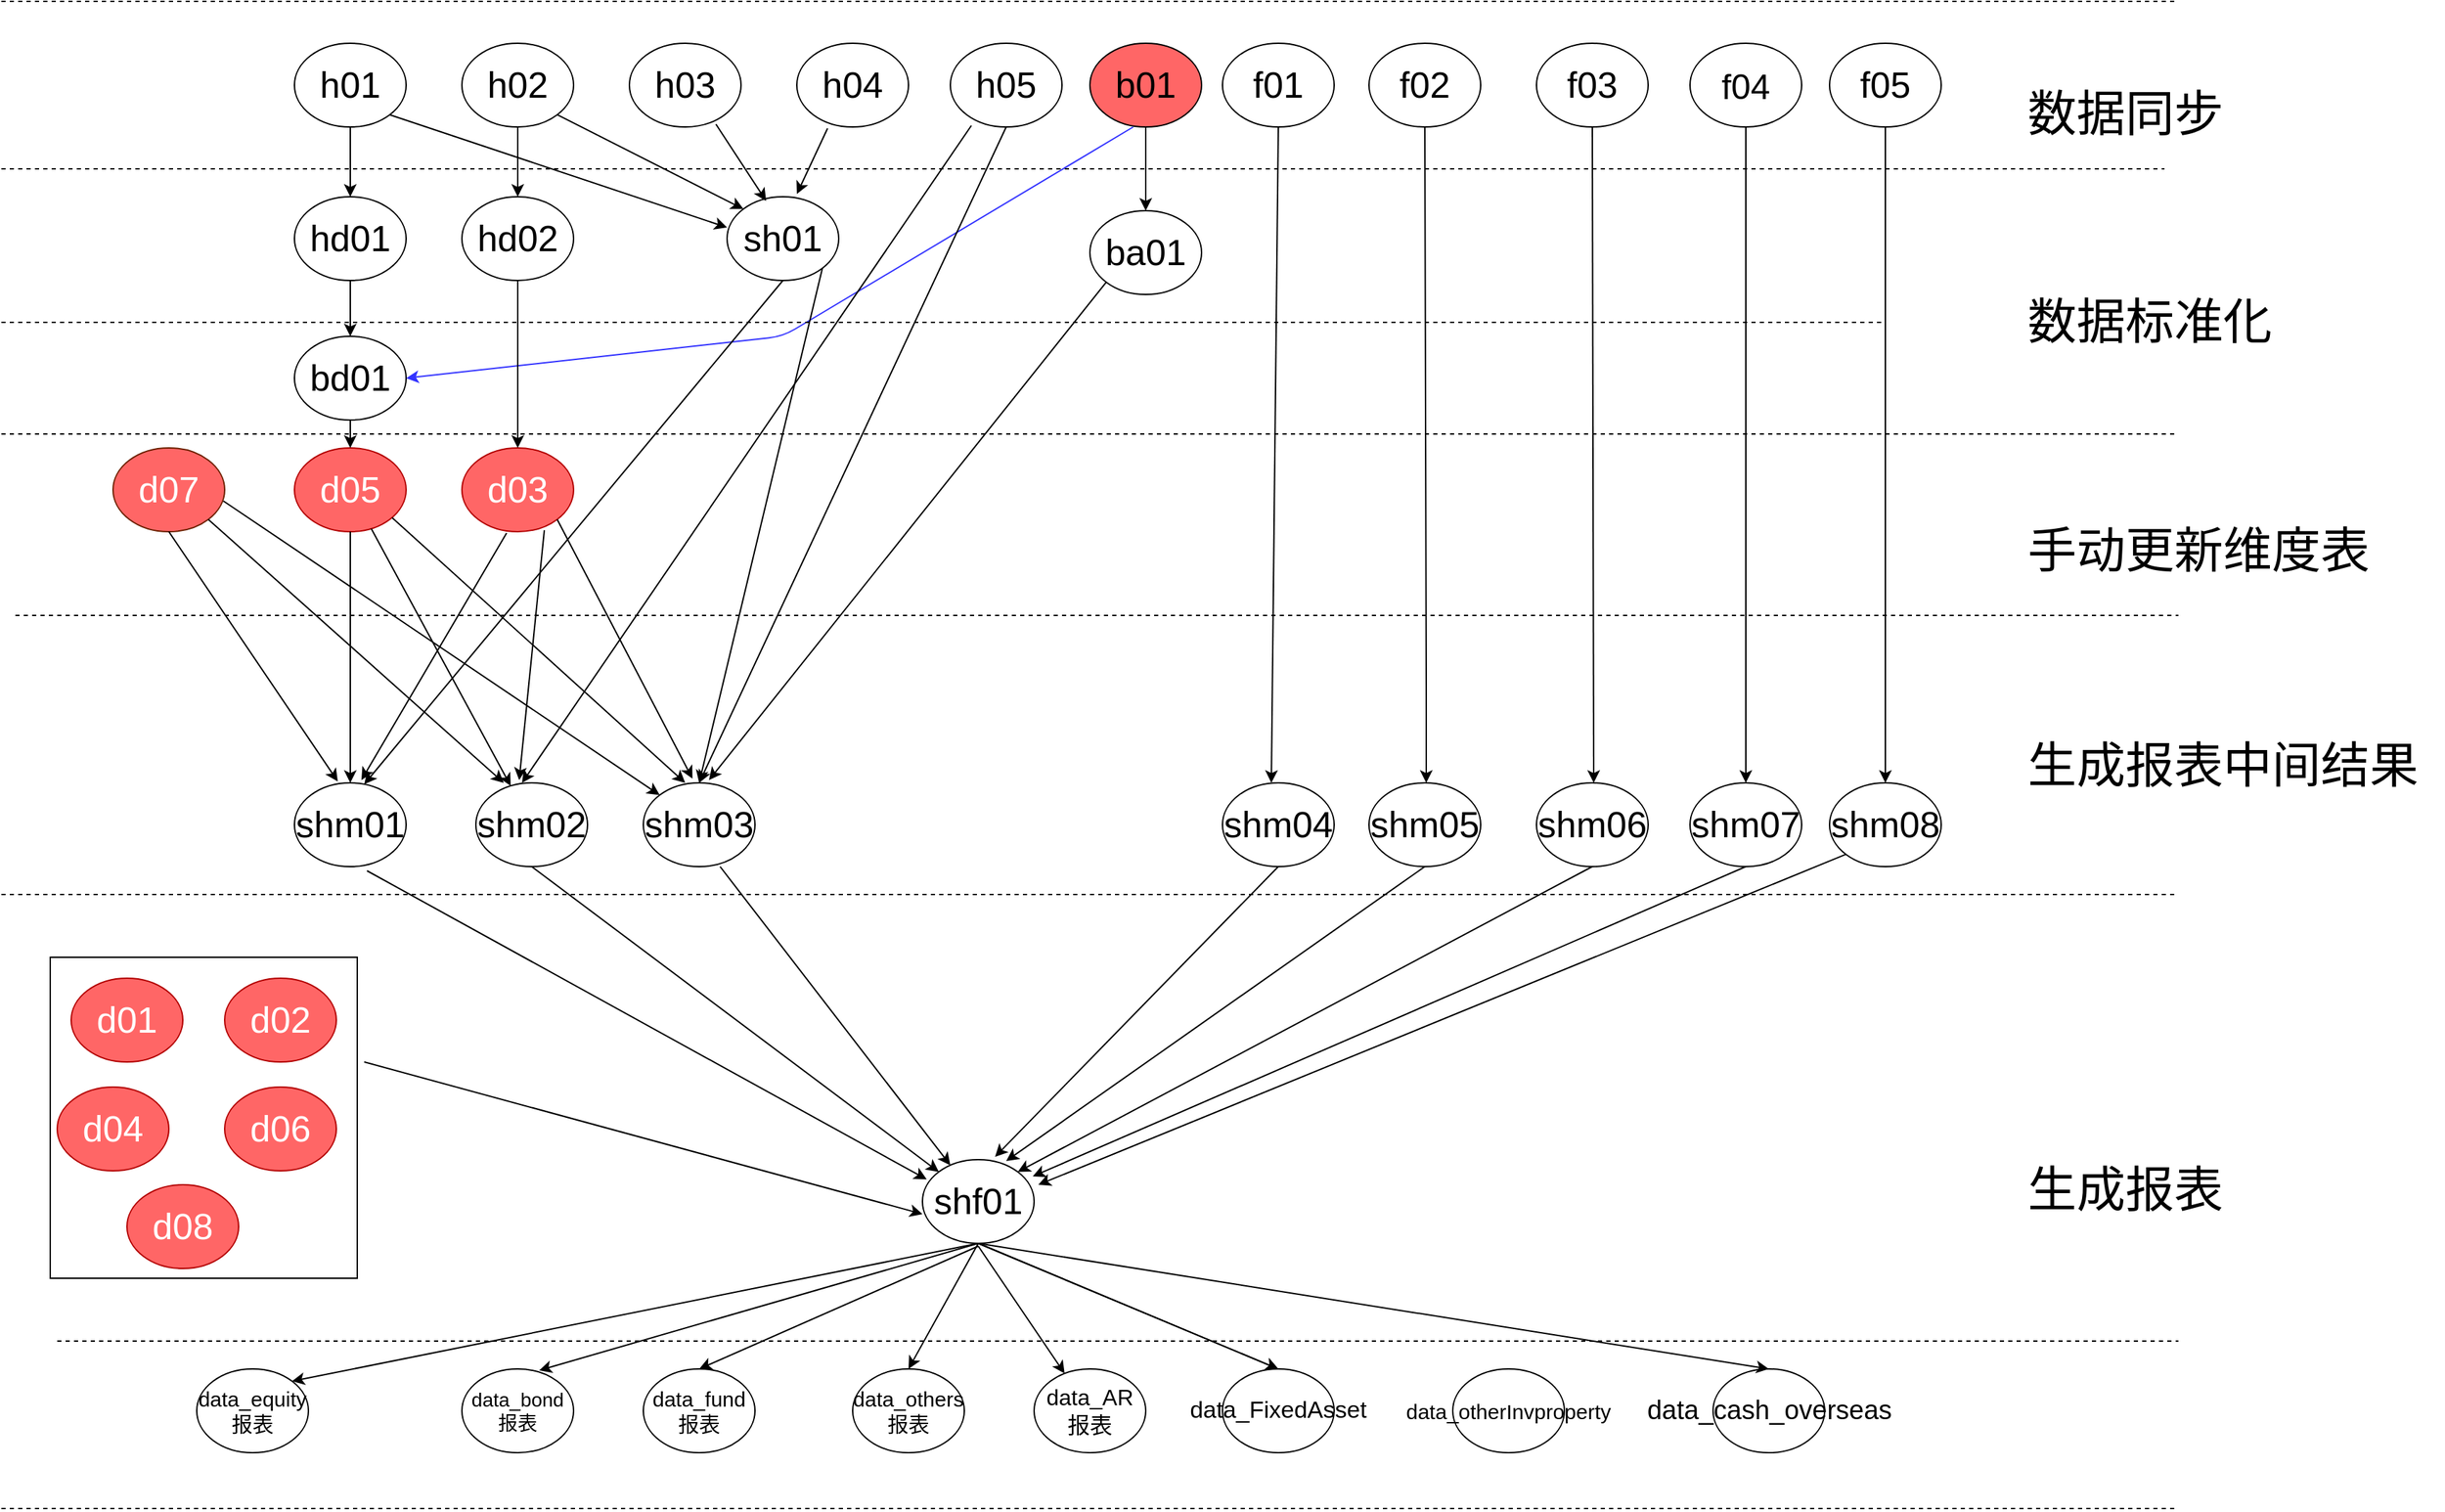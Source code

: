 <mxfile version="10.7.9" type="github"><diagram id="ga0EF6vtAQ1M35ck2pN2" name="Page-1"><mxGraphModel dx="2818" dy="1091" grid="1" gridSize="10" guides="1" tooltips="1" connect="1" arrows="1" fold="1" page="1" pageScale="1" pageWidth="827" pageHeight="1169" math="0" shadow="0"><root><mxCell id="0"/><mxCell id="1" parent="0"/><mxCell id="jZvK5o2I_GTkkqEvWpfr-1" value="" style="rounded=0;whiteSpace=wrap;html=1;strokeWidth=1;" vertex="1" parent="1"><mxGeometry x="-405" y="725" width="220" height="230" as="geometry"/></mxCell><mxCell id="jZvK5o2I_GTkkqEvWpfr-2" value="&lt;font style=&quot;font-size: 26px&quot;&gt;h04&lt;/font&gt;" style="ellipse;whiteSpace=wrap;html=1;" vertex="1" parent="1"><mxGeometry x="130" y="70" width="80" height="60" as="geometry"/></mxCell><mxCell id="jZvK5o2I_GTkkqEvWpfr-3" value="&lt;font style=&quot;font-size: 26px&quot;&gt;h01&lt;/font&gt;" style="ellipse;whiteSpace=wrap;html=1;strokeWidth=1;" vertex="1" parent="1"><mxGeometry x="-230" y="70" width="80" height="60" as="geometry"/></mxCell><mxCell id="jZvK5o2I_GTkkqEvWpfr-4" value="&lt;font style=&quot;font-size: 26px&quot;&gt;h02&lt;/font&gt;" style="ellipse;whiteSpace=wrap;html=1;strokeColor=#000000;strokeWidth=1;" vertex="1" parent="1"><mxGeometry x="-110" y="70" width="80" height="60" as="geometry"/></mxCell><mxCell id="jZvK5o2I_GTkkqEvWpfr-5" value="&lt;font style=&quot;font-size: 26px&quot;&gt;h03&lt;/font&gt;" style="ellipse;whiteSpace=wrap;html=1;" vertex="1" parent="1"><mxGeometry x="10" y="70" width="80" height="60" as="geometry"/></mxCell><mxCell id="jZvK5o2I_GTkkqEvWpfr-6" value="&lt;font style=&quot;font-size: 25px&quot;&gt;f04&lt;/font&gt;" style="ellipse;whiteSpace=wrap;html=1;" vertex="1" parent="1"><mxGeometry x="770" y="70" width="80" height="60" as="geometry"/></mxCell><mxCell id="jZvK5o2I_GTkkqEvWpfr-7" value="&lt;font style=&quot;font-size: 26px&quot;&gt;f03&lt;/font&gt;" style="ellipse;whiteSpace=wrap;html=1;" vertex="1" parent="1"><mxGeometry x="660" y="70" width="80" height="60" as="geometry"/></mxCell><mxCell id="jZvK5o2I_GTkkqEvWpfr-8" value="&lt;font style=&quot;font-size: 26px&quot;&gt;f02&lt;/font&gt;" style="ellipse;whiteSpace=wrap;html=1;" vertex="1" parent="1"><mxGeometry x="540" y="70" width="80" height="60" as="geometry"/></mxCell><mxCell id="jZvK5o2I_GTkkqEvWpfr-9" value="&lt;font style=&quot;font-size: 26px&quot;&gt;f01&lt;/font&gt;" style="ellipse;whiteSpace=wrap;html=1;" vertex="1" parent="1"><mxGeometry x="435" y="70" width="80" height="60" as="geometry"/></mxCell><mxCell id="jZvK5o2I_GTkkqEvWpfr-10" value="&lt;font style=&quot;font-size: 26px&quot;&gt;h05&lt;/font&gt;" style="ellipse;whiteSpace=wrap;html=1;" vertex="1" parent="1"><mxGeometry x="240" y="70" width="80" height="60" as="geometry"/></mxCell><mxCell id="jZvK5o2I_GTkkqEvWpfr-11" value="&lt;font style=&quot;font-size: 26px&quot;&gt;f05&lt;/font&gt;" style="ellipse;whiteSpace=wrap;html=1;" vertex="1" parent="1"><mxGeometry x="870" y="70" width="80" height="60" as="geometry"/></mxCell><mxCell id="jZvK5o2I_GTkkqEvWpfr-12" value="&lt;font style=&quot;font-size: 26px&quot;&gt;hd01&lt;/font&gt;" style="ellipse;whiteSpace=wrap;html=1;" vertex="1" parent="1"><mxGeometry x="-230" y="180" width="80" height="60" as="geometry"/></mxCell><mxCell id="jZvK5o2I_GTkkqEvWpfr-13" value="&lt;font style=&quot;font-size: 26px&quot;&gt;hd02&lt;/font&gt;" style="ellipse;whiteSpace=wrap;html=1;" vertex="1" parent="1"><mxGeometry x="-110" y="180" width="80" height="60" as="geometry"/></mxCell><mxCell id="jZvK5o2I_GTkkqEvWpfr-14" value="&lt;font style=&quot;font-size: 26px&quot;&gt;b01&lt;/font&gt;" style="ellipse;whiteSpace=wrap;html=1;fillColor=#FF6666;" vertex="1" parent="1"><mxGeometry x="340" y="70" width="80" height="60" as="geometry"/></mxCell><mxCell id="jZvK5o2I_GTkkqEvWpfr-15" value="&lt;font style=&quot;font-size: 26px&quot;&gt;ba01&lt;/font&gt;" style="ellipse;whiteSpace=wrap;html=1;" vertex="1" parent="1"><mxGeometry x="340" y="190" width="80" height="60" as="geometry"/></mxCell><mxCell id="jZvK5o2I_GTkkqEvWpfr-16" value="&lt;font style=&quot;font-size: 26px&quot;&gt;shm05&lt;/font&gt;" style="ellipse;whiteSpace=wrap;html=1;" vertex="1" parent="1"><mxGeometry x="540" y="600" width="80" height="60" as="geometry"/></mxCell><mxCell id="jZvK5o2I_GTkkqEvWpfr-17" value="&lt;font style=&quot;font-size: 26px&quot;&gt;shm04&lt;/font&gt;" style="ellipse;whiteSpace=wrap;html=1;" vertex="1" parent="1"><mxGeometry x="435" y="600" width="80" height="60" as="geometry"/></mxCell><mxCell id="jZvK5o2I_GTkkqEvWpfr-18" value="&lt;font style=&quot;font-size: 26px&quot;&gt;shm03&lt;/font&gt;" style="ellipse;whiteSpace=wrap;html=1;" vertex="1" parent="1"><mxGeometry x="20" y="600" width="80" height="60" as="geometry"/></mxCell><mxCell id="jZvK5o2I_GTkkqEvWpfr-19" value="&lt;font style=&quot;font-size: 26px&quot;&gt;shm02&lt;/font&gt;" style="ellipse;whiteSpace=wrap;html=1;" vertex="1" parent="1"><mxGeometry x="-100" y="600" width="80" height="60" as="geometry"/></mxCell><mxCell id="jZvK5o2I_GTkkqEvWpfr-20" value="&lt;font style=&quot;font-size: 26px&quot;&gt;shm01&lt;/font&gt;" style="ellipse;whiteSpace=wrap;html=1;" vertex="1" parent="1"><mxGeometry x="-230" y="600" width="80" height="60" as="geometry"/></mxCell><mxCell id="jZvK5o2I_GTkkqEvWpfr-21" value="&lt;font style=&quot;font-size: 26px&quot;&gt;shm08&lt;/font&gt;" style="ellipse;whiteSpace=wrap;html=1;" vertex="1" parent="1"><mxGeometry x="870" y="600" width="80" height="60" as="geometry"/></mxCell><mxCell id="jZvK5o2I_GTkkqEvWpfr-22" value="&lt;font style=&quot;font-size: 26px&quot;&gt;shm07&lt;/font&gt;" style="ellipse;whiteSpace=wrap;html=1;" vertex="1" parent="1"><mxGeometry x="770" y="600" width="80" height="60" as="geometry"/></mxCell><mxCell id="jZvK5o2I_GTkkqEvWpfr-23" value="&lt;font style=&quot;font-size: 26px&quot;&gt;shm06&lt;/font&gt;" style="ellipse;whiteSpace=wrap;html=1;" vertex="1" parent="1"><mxGeometry x="660" y="600" width="80" height="60" as="geometry"/></mxCell><mxCell id="jZvK5o2I_GTkkqEvWpfr-24" value="&lt;font style=&quot;font-size: 26px&quot;&gt;shf01&lt;/font&gt;" style="ellipse;whiteSpace=wrap;html=1;" vertex="1" parent="1"><mxGeometry x="220" y="870" width="80" height="60" as="geometry"/></mxCell><mxCell id="jZvK5o2I_GTkkqEvWpfr-25" value="" style="endArrow=classic;html=1;exitX=0.5;exitY=1;exitDx=0;exitDy=0;" edge="1" parent="1" source="jZvK5o2I_GTkkqEvWpfr-3" target="jZvK5o2I_GTkkqEvWpfr-12"><mxGeometry width="50" height="50" relative="1" as="geometry"><mxPoint x="-230" y="740" as="sourcePoint"/><mxPoint x="-180" y="690" as="targetPoint"/></mxGeometry></mxCell><mxCell id="jZvK5o2I_GTkkqEvWpfr-26" value="" style="endArrow=classic;html=1;exitX=0.5;exitY=1;exitDx=0;exitDy=0;entryX=0.5;entryY=0;entryDx=0;entryDy=0;" edge="1" parent="1" source="jZvK5o2I_GTkkqEvWpfr-4" target="jZvK5o2I_GTkkqEvWpfr-13"><mxGeometry width="50" height="50" relative="1" as="geometry"><mxPoint x="-20" y="220" as="sourcePoint"/><mxPoint x="30" y="170" as="targetPoint"/></mxGeometry></mxCell><mxCell id="jZvK5o2I_GTkkqEvWpfr-27" value="" style="endArrow=classic;html=1;exitX=0.65;exitY=1.05;exitDx=0;exitDy=0;exitPerimeter=0;entryX=0.038;entryY=0.236;entryDx=0;entryDy=0;entryPerimeter=0;" edge="1" parent="1" source="jZvK5o2I_GTkkqEvWpfr-20" target="jZvK5o2I_GTkkqEvWpfr-24"><mxGeometry width="50" height="50" relative="1" as="geometry"><mxPoint x="-230" y="740" as="sourcePoint"/><mxPoint x="-180" y="690" as="targetPoint"/></mxGeometry></mxCell><mxCell id="jZvK5o2I_GTkkqEvWpfr-28" value="" style="endArrow=classic;html=1;exitX=0.5;exitY=1;exitDx=0;exitDy=0;entryX=0;entryY=0;entryDx=0;entryDy=0;" edge="1" parent="1" source="jZvK5o2I_GTkkqEvWpfr-19" target="jZvK5o2I_GTkkqEvWpfr-24"><mxGeometry width="50" height="50" relative="1" as="geometry"><mxPoint x="-230" y="740" as="sourcePoint"/><mxPoint x="-180" y="690" as="targetPoint"/></mxGeometry></mxCell><mxCell id="jZvK5o2I_GTkkqEvWpfr-29" value="" style="endArrow=classic;html=1;" edge="1" parent="1" target="jZvK5o2I_GTkkqEvWpfr-24"><mxGeometry width="50" height="50" relative="1" as="geometry"><mxPoint x="75" y="660" as="sourcePoint"/><mxPoint x="-180" y="690" as="targetPoint"/></mxGeometry></mxCell><mxCell id="jZvK5o2I_GTkkqEvWpfr-30" value="&lt;font style=&quot;font-size: 26px&quot;&gt;d07&lt;/font&gt;" style="ellipse;whiteSpace=wrap;html=1;fillColor=#FF6666;strokeColor=#6D1F00;fontColor=#ffffff;" vertex="1" parent="1"><mxGeometry x="-360" y="360" width="80" height="60" as="geometry"/></mxCell><mxCell id="jZvK5o2I_GTkkqEvWpfr-31" value="&lt;font style=&quot;font-size: 26px&quot;&gt;sh01&lt;/font&gt;" style="ellipse;whiteSpace=wrap;html=1;" vertex="1" parent="1"><mxGeometry x="80" y="180" width="80" height="60" as="geometry"/></mxCell><mxCell id="jZvK5o2I_GTkkqEvWpfr-32" value="&lt;font style=&quot;font-size: 26px&quot;&gt;bd01&lt;/font&gt;" style="ellipse;whiteSpace=wrap;html=1;" vertex="1" parent="1"><mxGeometry x="-230" y="280" width="80" height="60" as="geometry"/></mxCell><mxCell id="jZvK5o2I_GTkkqEvWpfr-33" value="&lt;font style=&quot;font-size: 26px&quot;&gt;d05&lt;/font&gt;" style="ellipse;whiteSpace=wrap;html=1;fillColor=#FF6666;strokeColor=#B20000;fontColor=#ffffff;" vertex="1" parent="1"><mxGeometry x="-230" y="360" width="80" height="60" as="geometry"/></mxCell><mxCell id="jZvK5o2I_GTkkqEvWpfr-34" value="" style="endArrow=classic;html=1;exitX=0.5;exitY=1;exitDx=0;exitDy=0;" edge="1" parent="1" source="jZvK5o2I_GTkkqEvWpfr-32" target="jZvK5o2I_GTkkqEvWpfr-33"><mxGeometry width="50" height="50" relative="1" as="geometry"><mxPoint x="-340" y="740" as="sourcePoint"/><mxPoint x="-290" y="690" as="targetPoint"/></mxGeometry></mxCell><mxCell id="jZvK5o2I_GTkkqEvWpfr-35" value="&lt;font style=&quot;font-size: 26px&quot;&gt;d03&lt;/font&gt;" style="ellipse;whiteSpace=wrap;html=1;fillColor=#FF6666;strokeColor=#B20000;fontColor=#ffffff;" vertex="1" parent="1"><mxGeometry x="-110" y="360" width="80" height="60" as="geometry"/></mxCell><mxCell id="jZvK5o2I_GTkkqEvWpfr-36" value="" style="endArrow=classic;html=1;exitX=0.5;exitY=1;exitDx=0;exitDy=0;entryX=0.388;entryY=-0.017;entryDx=0;entryDy=0;entryPerimeter=0;" edge="1" parent="1" source="jZvK5o2I_GTkkqEvWpfr-30" target="jZvK5o2I_GTkkqEvWpfr-20"><mxGeometry width="50" height="50" relative="1" as="geometry"><mxPoint x="-370" y="540" as="sourcePoint"/><mxPoint x="-200" y="590" as="targetPoint"/></mxGeometry></mxCell><mxCell id="jZvK5o2I_GTkkqEvWpfr-37" value="" style="endArrow=classic;html=1;exitX=1;exitY=1;exitDx=0;exitDy=0;entryX=0.25;entryY=0;entryDx=0;entryDy=0;entryPerimeter=0;" edge="1" parent="1" source="jZvK5o2I_GTkkqEvWpfr-30" target="jZvK5o2I_GTkkqEvWpfr-19"><mxGeometry width="50" height="50" relative="1" as="geometry"><mxPoint x="-240" y="490" as="sourcePoint"/><mxPoint x="-320" y="950" as="targetPoint"/></mxGeometry></mxCell><mxCell id="jZvK5o2I_GTkkqEvWpfr-38" value="" style="endArrow=classic;html=1;exitX=0.988;exitY=0.633;exitDx=0;exitDy=0;exitPerimeter=0;entryX=0;entryY=0;entryDx=0;entryDy=0;" edge="1" parent="1" source="jZvK5o2I_GTkkqEvWpfr-30" target="jZvK5o2I_GTkkqEvWpfr-18"><mxGeometry width="50" height="50" relative="1" as="geometry"><mxPoint x="-130" y="470" as="sourcePoint"/><mxPoint x="-320" y="950" as="targetPoint"/></mxGeometry></mxCell><mxCell id="jZvK5o2I_GTkkqEvWpfr-39" value="" style="endArrow=classic;html=1;exitX=0.5;exitY=1;exitDx=0;exitDy=0;entryX=0.5;entryY=0;entryDx=0;entryDy=0;" edge="1" parent="1" source="jZvK5o2I_GTkkqEvWpfr-33" target="jZvK5o2I_GTkkqEvWpfr-20"><mxGeometry width="50" height="50" relative="1" as="geometry"><mxPoint x="-230" y="550" as="sourcePoint"/><mxPoint x="-320" y="950" as="targetPoint"/></mxGeometry></mxCell><mxCell id="jZvK5o2I_GTkkqEvWpfr-40" value="" style="endArrow=classic;html=1;" edge="1" parent="1" source="jZvK5o2I_GTkkqEvWpfr-33" target="jZvK5o2I_GTkkqEvWpfr-19"><mxGeometry width="50" height="50" relative="1" as="geometry"><mxPoint x="-169" y="429" as="sourcePoint"/><mxPoint x="-320" y="950" as="targetPoint"/></mxGeometry></mxCell><mxCell id="jZvK5o2I_GTkkqEvWpfr-41" value="" style="endArrow=classic;html=1;entryX=0.375;entryY=0;entryDx=0;entryDy=0;entryPerimeter=0;exitX=0.875;exitY=0.833;exitDx=0;exitDy=0;exitPerimeter=0;" edge="1" parent="1" source="jZvK5o2I_GTkkqEvWpfr-33" target="jZvK5o2I_GTkkqEvWpfr-18"><mxGeometry width="50" height="50" relative="1" as="geometry"><mxPoint x="-150" y="390" as="sourcePoint"/><mxPoint x="-320" y="950" as="targetPoint"/></mxGeometry></mxCell><mxCell id="jZvK5o2I_GTkkqEvWpfr-42" value="" style="endArrow=classic;html=1;exitX=0.4;exitY=1.017;exitDx=0;exitDy=0;exitPerimeter=0;entryX=0.6;entryY=-0.033;entryDx=0;entryDy=0;entryPerimeter=0;" edge="1" parent="1" source="jZvK5o2I_GTkkqEvWpfr-35" target="jZvK5o2I_GTkkqEvWpfr-20"><mxGeometry width="50" height="50" relative="1" as="geometry"><mxPoint x="-370" y="1000" as="sourcePoint"/><mxPoint x="-320" y="950" as="targetPoint"/></mxGeometry></mxCell><mxCell id="jZvK5o2I_GTkkqEvWpfr-43" value="" style="endArrow=classic;html=1;exitX=0.738;exitY=0.983;exitDx=0;exitDy=0;exitPerimeter=0;entryX=0.388;entryY=-0.033;entryDx=0;entryDy=0;entryPerimeter=0;" edge="1" parent="1" source="jZvK5o2I_GTkkqEvWpfr-35" target="jZvK5o2I_GTkkqEvWpfr-19"><mxGeometry width="50" height="50" relative="1" as="geometry"><mxPoint x="-370" y="1000" as="sourcePoint"/><mxPoint x="-320" y="950" as="targetPoint"/></mxGeometry></mxCell><mxCell id="jZvK5o2I_GTkkqEvWpfr-44" value="" style="endArrow=classic;html=1;entryX=1;entryY=0.5;entryDx=0;entryDy=0;strokeColor=#3333FF;" edge="1" parent="1" target="jZvK5o2I_GTkkqEvWpfr-32"><mxGeometry width="50" height="50" relative="1" as="geometry"><mxPoint x="371" y="130" as="sourcePoint"/><mxPoint x="-130" y="480" as="targetPoint"/><Array as="points"><mxPoint x="120" y="280"/></Array></mxGeometry></mxCell><mxCell id="jZvK5o2I_GTkkqEvWpfr-45" value="&lt;font style=&quot;font-size: 26px&quot;&gt;d01&lt;/font&gt;" style="ellipse;whiteSpace=wrap;html=1;fillColor=#FF6666;strokeColor=#B20000;fontColor=#ffffff;" vertex="1" parent="1"><mxGeometry x="-390" y="740" width="80" height="60" as="geometry"/></mxCell><mxCell id="jZvK5o2I_GTkkqEvWpfr-46" value="&lt;font style=&quot;font-size: 26px&quot;&gt;d04&lt;/font&gt;" style="ellipse;whiteSpace=wrap;html=1;fillColor=#FF6666;strokeColor=#B20000;fontColor=#ffffff;" vertex="1" parent="1"><mxGeometry x="-400" y="818" width="80" height="60" as="geometry"/></mxCell><mxCell id="jZvK5o2I_GTkkqEvWpfr-47" value="&lt;font style=&quot;font-size: 26px&quot;&gt;d02&lt;/font&gt;" style="ellipse;whiteSpace=wrap;html=1;fillColor=#FF6666;strokeColor=#B20000;fontColor=#ffffff;" vertex="1" parent="1"><mxGeometry x="-280" y="740" width="80" height="60" as="geometry"/></mxCell><mxCell id="jZvK5o2I_GTkkqEvWpfr-48" value="&lt;font style=&quot;font-size: 26px&quot;&gt;d06&lt;/font&gt;" style="ellipse;whiteSpace=wrap;html=1;fillColor=#FF6666;strokeColor=#B20000;fontColor=#ffffff;" vertex="1" parent="1"><mxGeometry x="-280" y="818" width="80" height="60" as="geometry"/></mxCell><mxCell id="jZvK5o2I_GTkkqEvWpfr-49" value="&lt;font style=&quot;font-size: 26px&quot;&gt;d08&lt;/font&gt;" style="ellipse;whiteSpace=wrap;html=1;fillColor=#FF6666;strokeColor=#B20000;fontColor=#ffffff;" vertex="1" parent="1"><mxGeometry x="-350" y="888" width="80" height="60" as="geometry"/></mxCell><mxCell id="jZvK5o2I_GTkkqEvWpfr-50" value="&lt;font style=&quot;font-size: 15px&quot;&gt;data_equity报表&lt;/font&gt;" style="ellipse;whiteSpace=wrap;html=1;" vertex="1" parent="1"><mxGeometry x="-300" y="1020" width="80" height="60" as="geometry"/></mxCell><mxCell id="jZvK5o2I_GTkkqEvWpfr-51" value="&lt;font style=&quot;font-size: 14px&quot;&gt;data_bond报表&lt;/font&gt;" style="ellipse;whiteSpace=wrap;html=1;" vertex="1" parent="1"><mxGeometry x="-110" y="1020" width="80" height="60" as="geometry"/></mxCell><mxCell id="jZvK5o2I_GTkkqEvWpfr-52" value="&lt;font style=&quot;font-size: 15px&quot;&gt;data_fund报表&lt;/font&gt;" style="ellipse;whiteSpace=wrap;html=1;" vertex="1" parent="1"><mxGeometry x="20" y="1020" width="80" height="60" as="geometry"/></mxCell><mxCell id="jZvK5o2I_GTkkqEvWpfr-53" value="&lt;font style=&quot;font-size: 15px&quot;&gt;data_others报表&lt;/font&gt;" style="ellipse;whiteSpace=wrap;html=1;" vertex="1" parent="1"><mxGeometry x="170" y="1020" width="80" height="60" as="geometry"/></mxCell><mxCell id="jZvK5o2I_GTkkqEvWpfr-54" value="&lt;font style=&quot;font-size: 16px&quot;&gt;data_AR报表&lt;/font&gt;" style="ellipse;whiteSpace=wrap;html=1;" vertex="1" parent="1"><mxGeometry x="300" y="1020" width="80" height="60" as="geometry"/></mxCell><mxCell id="jZvK5o2I_GTkkqEvWpfr-55" value="&lt;font style=&quot;font-size: 15px&quot;&gt;data_otherInvproperty&lt;/font&gt;" style="ellipse;whiteSpace=wrap;html=1;" vertex="1" parent="1"><mxGeometry x="600" y="1020" width="80" height="60" as="geometry"/></mxCell><mxCell id="jZvK5o2I_GTkkqEvWpfr-56" value="&lt;font style=&quot;font-size: 19px&quot;&gt;data_cash_overseas&lt;/font&gt;" style="ellipse;whiteSpace=wrap;html=1;" vertex="1" parent="1"><mxGeometry x="786.5" y="1020" width="80" height="60" as="geometry"/></mxCell><mxCell id="jZvK5o2I_GTkkqEvWpfr-57" value="" style="endArrow=classic;html=1;strokeColor=#000000;entryX=1;entryY=0;entryDx=0;entryDy=0;" edge="1" parent="1" target="jZvK5o2I_GTkkqEvWpfr-50"><mxGeometry width="50" height="50" relative="1" as="geometry"><mxPoint x="260" y="930" as="sourcePoint"/><mxPoint x="-320" y="1220" as="targetPoint"/></mxGeometry></mxCell><mxCell id="jZvK5o2I_GTkkqEvWpfr-58" value="" style="endArrow=classic;html=1;strokeColor=#000000;exitX=0.5;exitY=1;exitDx=0;exitDy=0;entryX=0.692;entryY=0.017;entryDx=0;entryDy=0;entryPerimeter=0;" edge="1" parent="1" source="jZvK5o2I_GTkkqEvWpfr-24" target="jZvK5o2I_GTkkqEvWpfr-51"><mxGeometry width="50" height="50" relative="1" as="geometry"><mxPoint x="-370" y="1270" as="sourcePoint"/><mxPoint x="-320" y="1220" as="targetPoint"/></mxGeometry></mxCell><mxCell id="jZvK5o2I_GTkkqEvWpfr-59" value="" style="endArrow=classic;html=1;strokeColor=#000000;entryX=0.5;entryY=0;entryDx=0;entryDy=0;" edge="1" parent="1" target="jZvK5o2I_GTkkqEvWpfr-52"><mxGeometry width="50" height="50" relative="1" as="geometry"><mxPoint x="260" y="932" as="sourcePoint"/><mxPoint x="-320" y="1220" as="targetPoint"/></mxGeometry></mxCell><mxCell id="jZvK5o2I_GTkkqEvWpfr-60" value="" style="endArrow=classic;html=1;strokeColor=#000000;exitX=0.5;exitY=1;exitDx=0;exitDy=0;entryX=0.5;entryY=0;entryDx=0;entryDy=0;" edge="1" parent="1" source="jZvK5o2I_GTkkqEvWpfr-24" target="jZvK5o2I_GTkkqEvWpfr-53"><mxGeometry width="50" height="50" relative="1" as="geometry"><mxPoint x="-370" y="1270" as="sourcePoint"/><mxPoint x="-320" y="1220" as="targetPoint"/></mxGeometry></mxCell><mxCell id="jZvK5o2I_GTkkqEvWpfr-61" value="" style="endArrow=classic;html=1;strokeColor=#000000;" edge="1" parent="1" target="jZvK5o2I_GTkkqEvWpfr-54"><mxGeometry width="50" height="50" relative="1" as="geometry"><mxPoint x="260" y="932" as="sourcePoint"/><mxPoint x="-320" y="1220" as="targetPoint"/></mxGeometry></mxCell><mxCell id="jZvK5o2I_GTkkqEvWpfr-62" value="" style="endArrow=classic;html=1;strokeColor=#000000;exitX=0.5;exitY=1;exitDx=0;exitDy=0;entryX=0.5;entryY=0;entryDx=0;entryDy=0;" edge="1" parent="1" source="jZvK5o2I_GTkkqEvWpfr-24" target="jZvK5o2I_GTkkqEvWpfr-85"><mxGeometry width="50" height="50" relative="1" as="geometry"><mxPoint x="-370" y="1270" as="sourcePoint"/><mxPoint x="-320" y="1220" as="targetPoint"/></mxGeometry></mxCell><mxCell id="jZvK5o2I_GTkkqEvWpfr-63" value="" style="endArrow=classic;html=1;strokeColor=#000000;entryX=0.5;entryY=0;entryDx=0;entryDy=0;" edge="1" parent="1" target="jZvK5o2I_GTkkqEvWpfr-56"><mxGeometry width="50" height="50" relative="1" as="geometry"><mxPoint x="260" y="930" as="sourcePoint"/><mxPoint x="-320" y="1220" as="targetPoint"/></mxGeometry></mxCell><mxCell id="jZvK5o2I_GTkkqEvWpfr-64" value="" style="endArrow=classic;html=1;exitX=0.5;exitY=1;exitDx=0;exitDy=0;entryX=0.5;entryY=0;entryDx=0;entryDy=0;" edge="1" parent="1" source="jZvK5o2I_GTkkqEvWpfr-13" target="jZvK5o2I_GTkkqEvWpfr-35"><mxGeometry width="50" height="50" relative="1" as="geometry"><mxPoint x="-110" y="840" as="sourcePoint"/><mxPoint x="-150" y="920" as="targetPoint"/></mxGeometry></mxCell><mxCell id="jZvK5o2I_GTkkqEvWpfr-65" value="" style="endArrow=classic;html=1;exitX=0.5;exitY=1;exitDx=0;exitDy=0;entryX=0.5;entryY=0;entryDx=0;entryDy=0;" edge="1" parent="1" source="jZvK5o2I_GTkkqEvWpfr-12" target="jZvK5o2I_GTkkqEvWpfr-32"><mxGeometry width="50" height="50" relative="1" as="geometry"><mxPoint x="-490" y="880" as="sourcePoint"/><mxPoint x="-190" y="270" as="targetPoint"/></mxGeometry></mxCell><mxCell id="jZvK5o2I_GTkkqEvWpfr-66" value="" style="endArrow=classic;html=1;exitX=0.5;exitY=1;exitDx=0;exitDy=0;entryX=0.5;entryY=0;entryDx=0;entryDy=0;" edge="1" parent="1" source="jZvK5o2I_GTkkqEvWpfr-14" target="jZvK5o2I_GTkkqEvWpfr-15"><mxGeometry width="50" height="50" relative="1" as="geometry"><mxPoint x="330" y="240" as="sourcePoint"/><mxPoint x="390" y="440" as="targetPoint"/></mxGeometry></mxCell><mxCell id="jZvK5o2I_GTkkqEvWpfr-67" value="" style="endArrow=classic;html=1;exitX=1;exitY=1;exitDx=0;exitDy=0;entryX=0;entryY=0.367;entryDx=0;entryDy=0;entryPerimeter=0;" edge="1" parent="1" source="jZvK5o2I_GTkkqEvWpfr-3" target="jZvK5o2I_GTkkqEvWpfr-31"><mxGeometry width="50" height="50" relative="1" as="geometry"><mxPoint x="150" y="350" as="sourcePoint"/><mxPoint x="200" y="300" as="targetPoint"/></mxGeometry></mxCell><mxCell id="jZvK5o2I_GTkkqEvWpfr-68" value="" style="endArrow=classic;html=1;exitX=1;exitY=1;exitDx=0;exitDy=0;entryX=0;entryY=0;entryDx=0;entryDy=0;" edge="1" parent="1" source="jZvK5o2I_GTkkqEvWpfr-4" target="jZvK5o2I_GTkkqEvWpfr-31"><mxGeometry width="50" height="50" relative="1" as="geometry"><mxPoint x="80" y="190" as="sourcePoint"/><mxPoint x="130" y="140" as="targetPoint"/></mxGeometry></mxCell><mxCell id="jZvK5o2I_GTkkqEvWpfr-69" value="" style="endArrow=classic;html=1;exitX=0.775;exitY=0.967;exitDx=0;exitDy=0;exitPerimeter=0;entryX=0.35;entryY=0.05;entryDx=0;entryDy=0;entryPerimeter=0;" edge="1" parent="1" source="jZvK5o2I_GTkkqEvWpfr-5" target="jZvK5o2I_GTkkqEvWpfr-31"><mxGeometry width="50" height="50" relative="1" as="geometry"><mxPoint x="200" y="210" as="sourcePoint"/><mxPoint x="101" y="179" as="targetPoint"/></mxGeometry></mxCell><mxCell id="jZvK5o2I_GTkkqEvWpfr-70" value="" style="endArrow=classic;html=1;exitX=0.5;exitY=1;exitDx=0;exitDy=0;entryX=0.625;entryY=0.017;entryDx=0;entryDy=0;entryPerimeter=0;" edge="1" parent="1" source="jZvK5o2I_GTkkqEvWpfr-31" target="jZvK5o2I_GTkkqEvWpfr-20"><mxGeometry width="50" height="50" relative="1" as="geometry"><mxPoint y="470" as="sourcePoint"/><mxPoint x="50" y="420" as="targetPoint"/></mxGeometry></mxCell><mxCell id="jZvK5o2I_GTkkqEvWpfr-71" value="" style="endArrow=classic;html=1;entryX=0.5;entryY=0;entryDx=0;entryDy=0;exitX=1;exitY=1;exitDx=0;exitDy=0;" edge="1" parent="1" source="jZvK5o2I_GTkkqEvWpfr-31" target="jZvK5o2I_GTkkqEvWpfr-18"><mxGeometry width="50" height="50" relative="1" as="geometry"><mxPoint x="120" y="240" as="sourcePoint"/><mxPoint x="50" y="600" as="targetPoint"/></mxGeometry></mxCell><mxCell id="jZvK5o2I_GTkkqEvWpfr-72" value="" style="endArrow=classic;html=1;exitX=0;exitY=1;exitDx=0;exitDy=0;entryX=0.588;entryY=-0.033;entryDx=0;entryDy=0;entryPerimeter=0;" edge="1" parent="1" source="jZvK5o2I_GTkkqEvWpfr-15" target="jZvK5o2I_GTkkqEvWpfr-18"><mxGeometry width="50" height="50" relative="1" as="geometry"><mxPoint x="210" y="500" as="sourcePoint"/><mxPoint x="260" y="450" as="targetPoint"/></mxGeometry></mxCell><mxCell id="jZvK5o2I_GTkkqEvWpfr-73" value="" style="endArrow=classic;html=1;exitX=0.5;exitY=1;exitDx=0;exitDy=0;entryX=0.5;entryY=0;entryDx=0;entryDy=0;" edge="1" parent="1" source="jZvK5o2I_GTkkqEvWpfr-10" target="jZvK5o2I_GTkkqEvWpfr-18"><mxGeometry width="50" height="50" relative="1" as="geometry"><mxPoint x="160" y="410" as="sourcePoint"/><mxPoint x="210" y="360" as="targetPoint"/></mxGeometry></mxCell><mxCell id="jZvK5o2I_GTkkqEvWpfr-74" value="" style="endArrow=classic;html=1;exitX=0.188;exitY=0.983;exitDx=0;exitDy=0;exitPerimeter=0;entryX=0.413;entryY=0;entryDx=0;entryDy=0;entryPerimeter=0;" edge="1" parent="1" source="jZvK5o2I_GTkkqEvWpfr-10" target="jZvK5o2I_GTkkqEvWpfr-19"><mxGeometry width="50" height="50" relative="1" as="geometry"><mxPoint x="20" y="530" as="sourcePoint"/><mxPoint x="70" y="480" as="targetPoint"/></mxGeometry></mxCell><mxCell id="jZvK5o2I_GTkkqEvWpfr-75" value="" style="endArrow=classic;html=1;exitX=0.5;exitY=1;exitDx=0;exitDy=0;entryX=0.65;entryY=-0.033;entryDx=0;entryDy=0;entryPerimeter=0;" edge="1" parent="1" source="jZvK5o2I_GTkkqEvWpfr-17" target="jZvK5o2I_GTkkqEvWpfr-24"><mxGeometry width="50" height="50" relative="1" as="geometry"><mxPoint x="300" y="770" as="sourcePoint"/><mxPoint x="350" y="720" as="targetPoint"/></mxGeometry></mxCell><mxCell id="jZvK5o2I_GTkkqEvWpfr-76" value="" style="endArrow=classic;html=1;exitX=0.5;exitY=1;exitDx=0;exitDy=0;" edge="1" parent="1" source="jZvK5o2I_GTkkqEvWpfr-16"><mxGeometry width="50" height="50" relative="1" as="geometry"><mxPoint x="460" y="890" as="sourcePoint"/><mxPoint x="280" y="871" as="targetPoint"/></mxGeometry></mxCell><mxCell id="jZvK5o2I_GTkkqEvWpfr-77" value="" style="endArrow=classic;html=1;exitX=0.5;exitY=1;exitDx=0;exitDy=0;entryX=1;entryY=0;entryDx=0;entryDy=0;" edge="1" parent="1" source="jZvK5o2I_GTkkqEvWpfr-23" target="jZvK5o2I_GTkkqEvWpfr-24"><mxGeometry width="50" height="50" relative="1" as="geometry"><mxPoint x="560" y="830" as="sourcePoint"/><mxPoint x="610" y="780" as="targetPoint"/></mxGeometry></mxCell><mxCell id="jZvK5o2I_GTkkqEvWpfr-78" value="" style="endArrow=classic;html=1;exitX=0.5;exitY=1;exitDx=0;exitDy=0;entryX=0.988;entryY=0.2;entryDx=0;entryDy=0;entryPerimeter=0;" edge="1" parent="1" source="jZvK5o2I_GTkkqEvWpfr-22" target="jZvK5o2I_GTkkqEvWpfr-24"><mxGeometry width="50" height="50" relative="1" as="geometry"><mxPoint x="-380" y="1270" as="sourcePoint"/><mxPoint x="-330" y="1220" as="targetPoint"/></mxGeometry></mxCell><mxCell id="jZvK5o2I_GTkkqEvWpfr-79" value="" style="endArrow=classic;html=1;exitX=0;exitY=1;exitDx=0;exitDy=0;entryX=1.038;entryY=0.3;entryDx=0;entryDy=0;entryPerimeter=0;" edge="1" parent="1" source="jZvK5o2I_GTkkqEvWpfr-21" target="jZvK5o2I_GTkkqEvWpfr-24"><mxGeometry width="50" height="50" relative="1" as="geometry"><mxPoint x="600" y="950" as="sourcePoint"/><mxPoint x="650" y="900" as="targetPoint"/></mxGeometry></mxCell><mxCell id="jZvK5o2I_GTkkqEvWpfr-80" value="" style="endArrow=classic;html=1;exitX=0.5;exitY=1;exitDx=0;exitDy=0;" edge="1" parent="1" source="jZvK5o2I_GTkkqEvWpfr-9"><mxGeometry width="50" height="50" relative="1" as="geometry"><mxPoint x="600" y="320" as="sourcePoint"/><mxPoint x="470" y="600" as="targetPoint"/></mxGeometry></mxCell><mxCell id="jZvK5o2I_GTkkqEvWpfr-81" value="" style="endArrow=classic;html=1;exitX=0.5;exitY=1;exitDx=0;exitDy=0;" edge="1" parent="1" source="jZvK5o2I_GTkkqEvWpfr-8"><mxGeometry width="50" height="50" relative="1" as="geometry"><mxPoint x="580" y="140" as="sourcePoint"/><mxPoint x="581" y="600" as="targetPoint"/><Array as="points"><mxPoint x="581" y="540"/></Array></mxGeometry></mxCell><mxCell id="jZvK5o2I_GTkkqEvWpfr-82" value="" style="endArrow=classic;html=1;exitX=0.5;exitY=1;exitDx=0;exitDy=0;" edge="1" parent="1" source="jZvK5o2I_GTkkqEvWpfr-7"><mxGeometry width="50" height="50" relative="1" as="geometry"><mxPoint x="630" y="390" as="sourcePoint"/><mxPoint x="701" y="600" as="targetPoint"/></mxGeometry></mxCell><mxCell id="jZvK5o2I_GTkkqEvWpfr-83" value="" style="endArrow=classic;html=1;exitX=0.5;exitY=1;exitDx=0;exitDy=0;" edge="1" parent="1" source="jZvK5o2I_GTkkqEvWpfr-6"><mxGeometry width="50" height="50" relative="1" as="geometry"><mxPoint x="880" y="480" as="sourcePoint"/><mxPoint x="810" y="600" as="targetPoint"/></mxGeometry></mxCell><mxCell id="jZvK5o2I_GTkkqEvWpfr-84" value="" style="endArrow=classic;html=1;exitX=0.5;exitY=1;exitDx=0;exitDy=0;entryX=0.5;entryY=0;entryDx=0;entryDy=0;" edge="1" parent="1" source="jZvK5o2I_GTkkqEvWpfr-11" target="jZvK5o2I_GTkkqEvWpfr-21"><mxGeometry width="50" height="50" relative="1" as="geometry"><mxPoint x="940" y="520" as="sourcePoint"/><mxPoint x="990" y="470" as="targetPoint"/></mxGeometry></mxCell><mxCell id="jZvK5o2I_GTkkqEvWpfr-85" value="&lt;font style=&quot;font-size: 17px&quot;&gt;data_FixedAsset&lt;/font&gt;" style="ellipse;whiteSpace=wrap;html=1;" vertex="1" parent="1"><mxGeometry x="435" y="1020" width="80" height="60" as="geometry"/></mxCell><mxCell id="jZvK5o2I_GTkkqEvWpfr-86" value="" style="endArrow=classic;html=1;strokeColor=#000000;entryX=0.5;entryY=0;entryDx=0;entryDy=0;" edge="1" parent="1" target="jZvK5o2I_GTkkqEvWpfr-85"><mxGeometry width="50" height="50" relative="1" as="geometry"><mxPoint x="260" y="930.0" as="sourcePoint"/><mxPoint x="610.571" y="1139.429" as="targetPoint"/></mxGeometry></mxCell><mxCell id="jZvK5o2I_GTkkqEvWpfr-87" value="" style="endArrow=classic;html=1;entryX=0.625;entryY=-0.033;entryDx=0;entryDy=0;entryPerimeter=0;exitX=0.275;exitY=1.017;exitDx=0;exitDy=0;exitPerimeter=0;" edge="1" parent="1" source="jZvK5o2I_GTkkqEvWpfr-2" target="jZvK5o2I_GTkkqEvWpfr-31"><mxGeometry width="50" height="50" relative="1" as="geometry"><mxPoint x="190" y="70" as="sourcePoint"/><mxPoint x="240" y="20" as="targetPoint"/></mxGeometry></mxCell><mxCell id="jZvK5o2I_GTkkqEvWpfr-88" value="" style="endArrow=classic;html=1;exitX=1;exitY=1;exitDx=0;exitDy=0;entryX=0.44;entryY=-0.05;entryDx=0;entryDy=0;entryPerimeter=0;" edge="1" parent="1" source="jZvK5o2I_GTkkqEvWpfr-35" target="jZvK5o2I_GTkkqEvWpfr-18"><mxGeometry width="50" height="50" relative="1" as="geometry"><mxPoint x="-30" y="470" as="sourcePoint"/><mxPoint x="50" y="590" as="targetPoint"/></mxGeometry></mxCell><mxCell id="jZvK5o2I_GTkkqEvWpfr-89" value="" style="endArrow=none;dashed=1;html=1;fillColor=#ffcd28;strokeColor=#000000;gradientColor=#ffa500;" edge="1" parent="1"><mxGeometry width="50" height="50" relative="1" as="geometry"><mxPoint x="-440" y="160" as="sourcePoint"/><mxPoint x="1110" y="160" as="targetPoint"/></mxGeometry></mxCell><mxCell id="jZvK5o2I_GTkkqEvWpfr-90" value="" style="endArrow=none;dashed=1;html=1;" edge="1" parent="1"><mxGeometry width="50" height="50" relative="1" as="geometry"><mxPoint x="-440" y="270" as="sourcePoint"/><mxPoint x="910" y="270" as="targetPoint"/></mxGeometry></mxCell><mxCell id="jZvK5o2I_GTkkqEvWpfr-91" value="" style="endArrow=none;dashed=1;html=1;" edge="1" parent="1"><mxGeometry width="50" height="50" relative="1" as="geometry"><mxPoint x="-440" y="350" as="sourcePoint"/><mxPoint x="1120" y="350" as="targetPoint"/></mxGeometry></mxCell><mxCell id="jZvK5o2I_GTkkqEvWpfr-92" value="" style="endArrow=none;dashed=1;html=1;" edge="1" parent="1"><mxGeometry width="50" height="50" relative="1" as="geometry"><mxPoint x="-430" y="480" as="sourcePoint"/><mxPoint x="1120" y="480" as="targetPoint"/></mxGeometry></mxCell><mxCell id="jZvK5o2I_GTkkqEvWpfr-93" value="" style="endArrow=none;dashed=1;html=1;" edge="1" parent="1"><mxGeometry width="50" height="50" relative="1" as="geometry"><mxPoint x="-440" y="680" as="sourcePoint"/><mxPoint x="1120" y="680" as="targetPoint"/></mxGeometry></mxCell><mxCell id="jZvK5o2I_GTkkqEvWpfr-94" value="" style="endArrow=none;dashed=1;html=1;" edge="1" parent="1"><mxGeometry width="50" height="50" relative="1" as="geometry"><mxPoint x="-400" y="1000" as="sourcePoint"/><mxPoint x="1120" y="1000" as="targetPoint"/></mxGeometry></mxCell><mxCell id="jZvK5o2I_GTkkqEvWpfr-95" value="" style="endArrow=none;dashed=1;html=1;strokeColor=#000000;" edge="1" parent="1"><mxGeometry width="50" height="50" relative="1" as="geometry"><mxPoint x="-440" y="40" as="sourcePoint"/><mxPoint x="1120" y="40" as="targetPoint"/></mxGeometry></mxCell><mxCell id="jZvK5o2I_GTkkqEvWpfr-96" value="&lt;font style=&quot;font-size: 35px&quot;&gt;数据同步&lt;/font&gt;" style="text;html=1;resizable=0;points=[];autosize=1;align=left;verticalAlign=top;spacingTop=-4;strokeWidth=11;" vertex="1" parent="1"><mxGeometry x="1010" y="97" width="160" height="20" as="geometry"/></mxCell><mxCell id="jZvK5o2I_GTkkqEvWpfr-97" value="&lt;font style=&quot;font-size: 35px&quot;&gt;手动更新维度表&lt;/font&gt;" style="text;html=1;resizable=0;points=[];autosize=1;align=left;verticalAlign=top;spacingTop=-4;" vertex="1" parent="1"><mxGeometry x="1010" y="410" width="260" height="20" as="geometry"/></mxCell><mxCell id="jZvK5o2I_GTkkqEvWpfr-98" value="&lt;font style=&quot;font-size: 35px&quot;&gt;生成报表中间结果&lt;/font&gt;" style="text;html=1;resizable=0;points=[];autosize=1;align=left;verticalAlign=top;spacingTop=-4;" vertex="1" parent="1"><mxGeometry x="1010" y="564" width="300" height="20" as="geometry"/></mxCell><mxCell id="jZvK5o2I_GTkkqEvWpfr-99" value="" style="endArrow=none;dashed=1;html=1;strokeColor=#000000;" edge="1" parent="1"><mxGeometry width="50" height="50" relative="1" as="geometry"><mxPoint x="-440" y="1120" as="sourcePoint"/><mxPoint x="1120" y="1120" as="targetPoint"/></mxGeometry></mxCell><mxCell id="jZvK5o2I_GTkkqEvWpfr-100" value="&lt;font style=&quot;font-size: 35px&quot;&gt;生成报表&lt;/font&gt;" style="text;html=1;resizable=0;points=[];autosize=1;align=left;verticalAlign=top;spacingTop=-4;" vertex="1" parent="1"><mxGeometry x="1010" y="868" width="160" height="20" as="geometry"/></mxCell><mxCell id="jZvK5o2I_GTkkqEvWpfr-101" value="" style="endArrow=classic;html=1;strokeColor=#000000;" edge="1" parent="1"><mxGeometry width="50" height="50" relative="1" as="geometry"><mxPoint x="-180" y="800" as="sourcePoint"/><mxPoint x="220" y="909" as="targetPoint"/></mxGeometry></mxCell><mxCell id="jZvK5o2I_GTkkqEvWpfr-102" value="&lt;font style=&quot;font-size: 35px&quot;&gt;数据标准化&lt;/font&gt;" style="text;html=1;resizable=0;points=[];autosize=1;align=left;verticalAlign=top;spacingTop=-4;" vertex="1" parent="1"><mxGeometry x="1010" y="246" width="190" height="20" as="geometry"/></mxCell></root></mxGraphModel></diagram></mxfile>